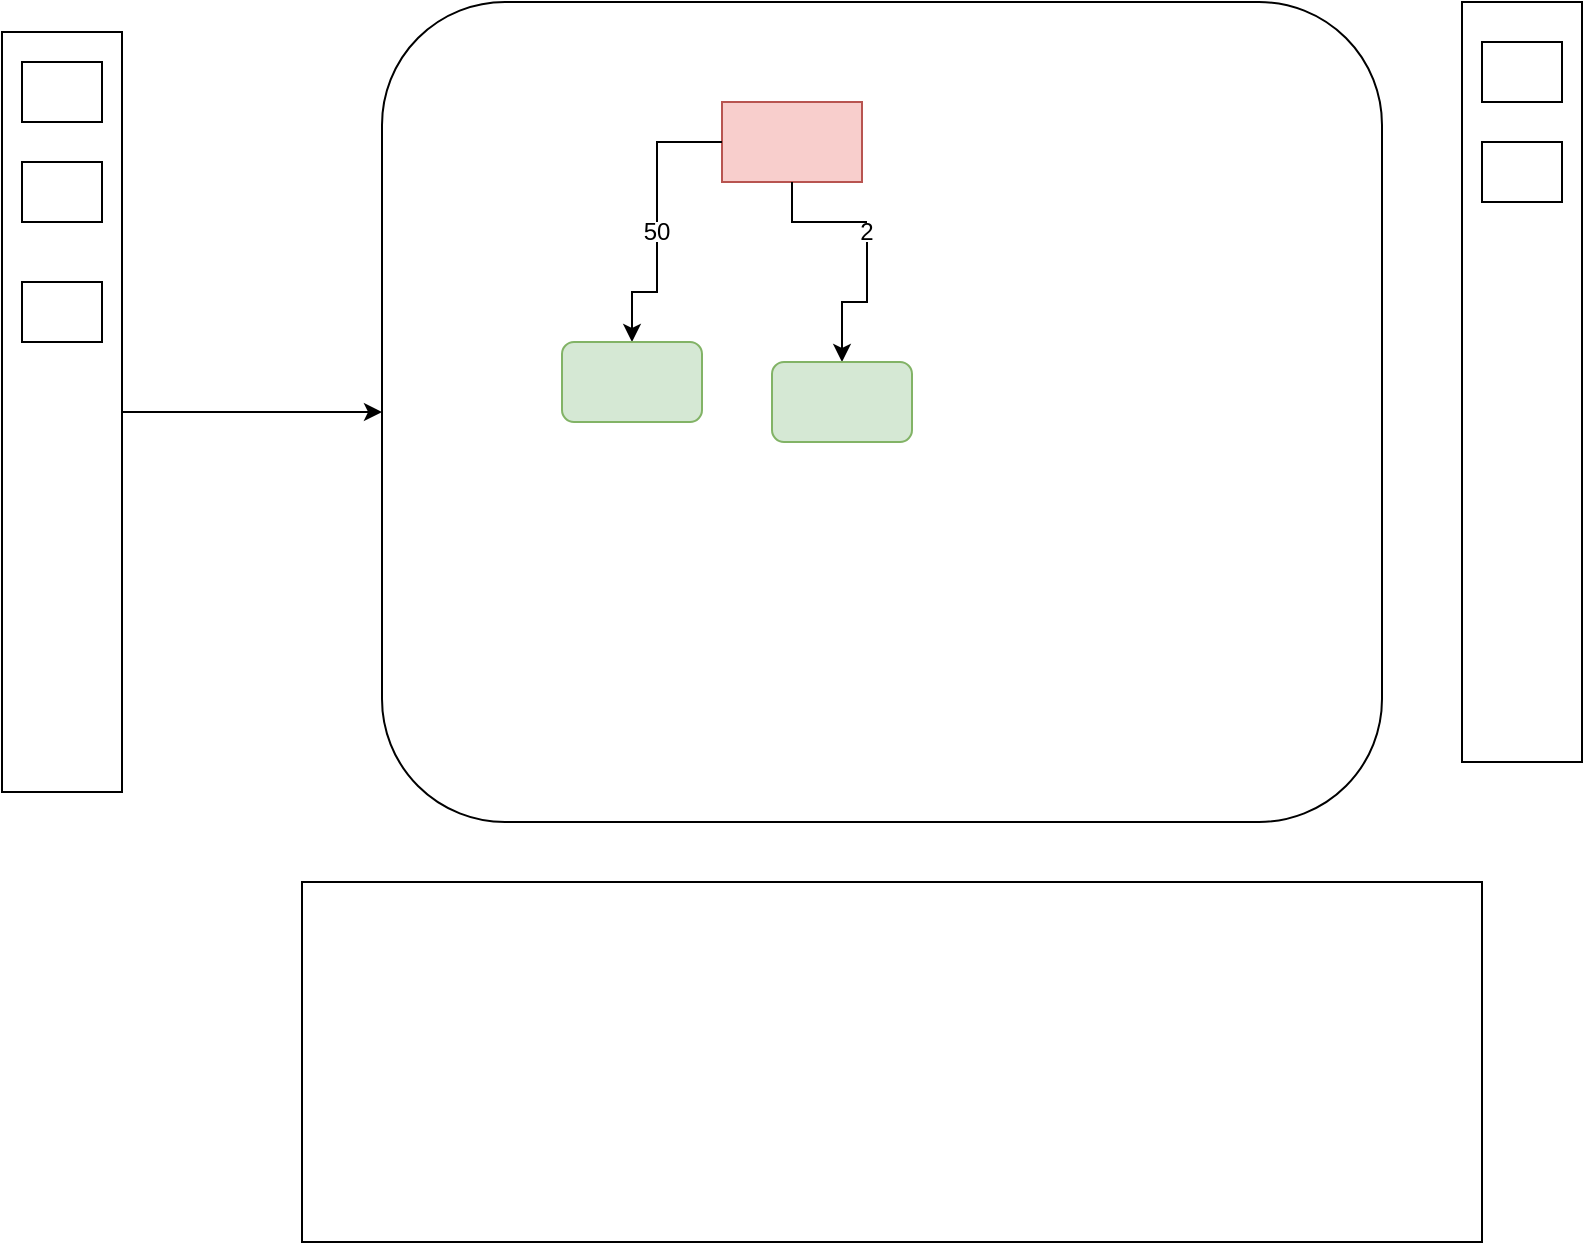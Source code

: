 <mxfile version="17.2.4" type="device"><diagram id="LB9HI6W_7YGC_XsPKOtp" name="Page-1"><mxGraphModel dx="1422" dy="888" grid="1" gridSize="10" guides="1" tooltips="1" connect="1" arrows="1" fold="1" page="1" pageScale="1" pageWidth="850" pageHeight="1100" math="0" shadow="0"><root><mxCell id="0"/><mxCell id="1" parent="0"/><mxCell id="QYNK4Y-8BJzhFA8TFFuF-3" style="edgeStyle=orthogonalEdgeStyle;rounded=0;orthogonalLoop=1;jettySize=auto;html=1;" edge="1" parent="1" source="QYNK4Y-8BJzhFA8TFFuF-1" target="QYNK4Y-8BJzhFA8TFFuF-2"><mxGeometry relative="1" as="geometry"/></mxCell><mxCell id="QYNK4Y-8BJzhFA8TFFuF-1" value="" style="rounded=0;whiteSpace=wrap;html=1;" vertex="1" parent="1"><mxGeometry x="40" y="245" width="60" height="380" as="geometry"/></mxCell><mxCell id="QYNK4Y-8BJzhFA8TFFuF-2" value="" style="rounded=1;whiteSpace=wrap;html=1;" vertex="1" parent="1"><mxGeometry x="230" y="230" width="500" height="410" as="geometry"/></mxCell><mxCell id="QYNK4Y-8BJzhFA8TFFuF-4" value="" style="rounded=0;whiteSpace=wrap;html=1;" vertex="1" parent="1"><mxGeometry x="50" y="260" width="40" height="30" as="geometry"/></mxCell><mxCell id="QYNK4Y-8BJzhFA8TFFuF-5" value="" style="rounded=0;whiteSpace=wrap;html=1;" vertex="1" parent="1"><mxGeometry x="50" y="310" width="40" height="30" as="geometry"/></mxCell><mxCell id="QYNK4Y-8BJzhFA8TFFuF-6" value="" style="rounded=0;whiteSpace=wrap;html=1;" vertex="1" parent="1"><mxGeometry x="50" y="370" width="40" height="30" as="geometry"/></mxCell><mxCell id="QYNK4Y-8BJzhFA8TFFuF-7" value="" style="rounded=0;whiteSpace=wrap;html=1;" vertex="1" parent="1"><mxGeometry x="190" y="670" width="590" height="180" as="geometry"/></mxCell><mxCell id="QYNK4Y-8BJzhFA8TFFuF-8" value="" style="rounded=0;whiteSpace=wrap;html=1;" vertex="1" parent="1"><mxGeometry x="770" y="230" width="60" height="380" as="geometry"/></mxCell><mxCell id="QYNK4Y-8BJzhFA8TFFuF-9" value="" style="rounded=0;whiteSpace=wrap;html=1;" vertex="1" parent="1"><mxGeometry x="780" y="250" width="40" height="30" as="geometry"/></mxCell><mxCell id="QYNK4Y-8BJzhFA8TFFuF-10" value="" style="rounded=0;whiteSpace=wrap;html=1;" vertex="1" parent="1"><mxGeometry x="780" y="300" width="40" height="30" as="geometry"/></mxCell><mxCell id="QYNK4Y-8BJzhFA8TFFuF-16" style="edgeStyle=orthogonalEdgeStyle;rounded=0;orthogonalLoop=1;jettySize=auto;html=1;startArrow=none;" edge="1" parent="1" source="QYNK4Y-8BJzhFA8TFFuF-20" target="QYNK4Y-8BJzhFA8TFFuF-14"><mxGeometry relative="1" as="geometry"/></mxCell><mxCell id="QYNK4Y-8BJzhFA8TFFuF-17" style="edgeStyle=orthogonalEdgeStyle;rounded=0;orthogonalLoop=1;jettySize=auto;html=1;startArrow=none;" edge="1" parent="1" source="QYNK4Y-8BJzhFA8TFFuF-18" target="QYNK4Y-8BJzhFA8TFFuF-15"><mxGeometry relative="1" as="geometry"/></mxCell><mxCell id="QYNK4Y-8BJzhFA8TFFuF-13" value="" style="rounded=0;whiteSpace=wrap;html=1;fillColor=#f8cecc;strokeColor=#b85450;" vertex="1" parent="1"><mxGeometry x="400" y="280" width="70" height="40" as="geometry"/></mxCell><mxCell id="QYNK4Y-8BJzhFA8TFFuF-14" value="" style="rounded=1;whiteSpace=wrap;html=1;fillColor=#d5e8d4;strokeColor=#82b366;" vertex="1" parent="1"><mxGeometry x="320" y="400" width="70" height="40" as="geometry"/></mxCell><mxCell id="QYNK4Y-8BJzhFA8TFFuF-15" value="" style="rounded=1;whiteSpace=wrap;html=1;fillColor=#d5e8d4;strokeColor=#82b366;" vertex="1" parent="1"><mxGeometry x="425" y="410" width="70" height="40" as="geometry"/></mxCell><mxCell id="QYNK4Y-8BJzhFA8TFFuF-18" value="2" style="text;html=1;strokeColor=none;fillColor=none;align=center;verticalAlign=middle;whiteSpace=wrap;rounded=0;" vertex="1" parent="1"><mxGeometry x="450" y="340" width="45" height="10" as="geometry"/></mxCell><mxCell id="QYNK4Y-8BJzhFA8TFFuF-19" value="" style="edgeStyle=orthogonalEdgeStyle;rounded=0;orthogonalLoop=1;jettySize=auto;html=1;endArrow=none;" edge="1" parent="1" source="QYNK4Y-8BJzhFA8TFFuF-13" target="QYNK4Y-8BJzhFA8TFFuF-18"><mxGeometry relative="1" as="geometry"><mxPoint x="400" y="310" as="sourcePoint"/><mxPoint x="460" y="370" as="targetPoint"/></mxGeometry></mxCell><mxCell id="QYNK4Y-8BJzhFA8TFFuF-20" value="50" style="text;html=1;strokeColor=none;fillColor=none;align=center;verticalAlign=middle;whiteSpace=wrap;rounded=0;" vertex="1" parent="1"><mxGeometry x="345" y="340" width="45" height="10" as="geometry"/></mxCell><mxCell id="QYNK4Y-8BJzhFA8TFFuF-21" value="" style="edgeStyle=orthogonalEdgeStyle;rounded=0;orthogonalLoop=1;jettySize=auto;html=1;endArrow=none;" edge="1" parent="1" source="QYNK4Y-8BJzhFA8TFFuF-13" target="QYNK4Y-8BJzhFA8TFFuF-20"><mxGeometry relative="1" as="geometry"><mxPoint x="365" y="330" as="sourcePoint"/><mxPoint x="355" y="370" as="targetPoint"/></mxGeometry></mxCell></root></mxGraphModel></diagram></mxfile>